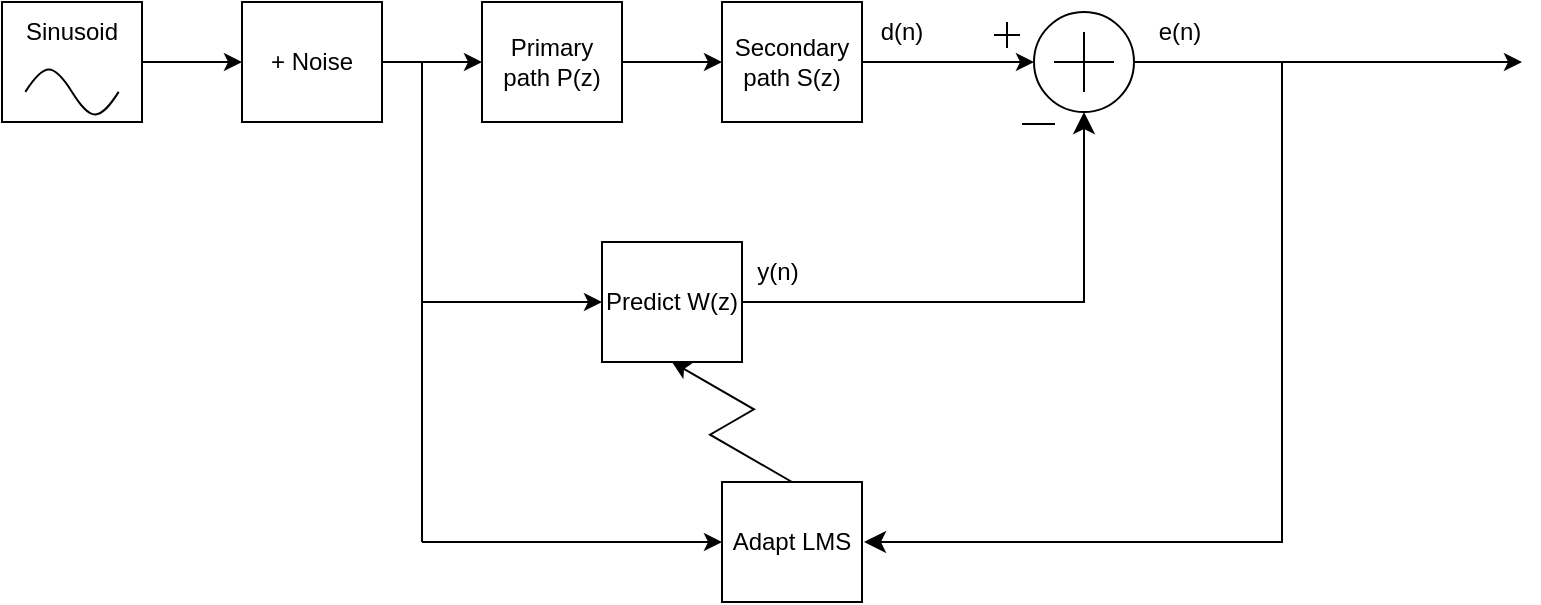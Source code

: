 <mxfile version="27.0.5">
  <diagram name="Page-1" id="FdaeDhRs-IwntTBBNvDX">
    <mxGraphModel dx="1042" dy="527" grid="1" gridSize="10" guides="1" tooltips="1" connect="1" arrows="1" fold="1" page="1" pageScale="1" pageWidth="850" pageHeight="1100" math="0" shadow="0">
      <root>
        <mxCell id="0" />
        <mxCell id="1" parent="0" />
        <mxCell id="zaIl0f02FCHLeNXVWWQf-5" value="" style="group" parent="1" vertex="1" connectable="0">
          <mxGeometry x="40" y="190" width="70" height="60" as="geometry" />
        </mxCell>
        <mxCell id="zaIl0f02FCHLeNXVWWQf-1" value="Sinusoid" style="text;html=1;align=center;verticalAlign=middle;whiteSpace=wrap;rounded=0;" parent="zaIl0f02FCHLeNXVWWQf-5" vertex="1">
          <mxGeometry width="70" height="30" as="geometry" />
        </mxCell>
        <mxCell id="zaIl0f02FCHLeNXVWWQf-2" value="" style="pointerEvents=1;verticalLabelPosition=bottom;shadow=0;dashed=0;align=center;html=1;verticalAlign=top;shape=mxgraph.electrical.waveforms.sine_wave;" parent="zaIl0f02FCHLeNXVWWQf-5" vertex="1">
          <mxGeometry x="11.667" y="30" width="46.667" height="30" as="geometry" />
        </mxCell>
        <mxCell id="zaIl0f02FCHLeNXVWWQf-4" value="" style="rounded=0;whiteSpace=wrap;html=1;fillColor=none;" parent="zaIl0f02FCHLeNXVWWQf-5" vertex="1">
          <mxGeometry width="70" height="60" as="geometry" />
        </mxCell>
        <mxCell id="zaIl0f02FCHLeNXVWWQf-6" value="+ Noise" style="rounded=0;whiteSpace=wrap;html=1;fillColor=none;" parent="1" vertex="1">
          <mxGeometry x="160" y="190" width="70" height="60" as="geometry" />
        </mxCell>
        <mxCell id="zaIl0f02FCHLeNXVWWQf-8" value="Primary path P(z)" style="rounded=0;whiteSpace=wrap;html=1;fillColor=none;" parent="1" vertex="1">
          <mxGeometry x="280" y="190" width="70" height="60" as="geometry" />
        </mxCell>
        <mxCell id="zaIl0f02FCHLeNXVWWQf-11" value="Secondary path S(z)" style="rounded=0;whiteSpace=wrap;html=1;fillColor=none;" parent="1" vertex="1">
          <mxGeometry x="400" y="190" width="70" height="60" as="geometry" />
        </mxCell>
        <mxCell id="zaIl0f02FCHLeNXVWWQf-12" value="" style="endArrow=classic;html=1;rounded=0;exitX=1;exitY=0.5;exitDx=0;exitDy=0;entryX=0;entryY=0.5;entryDx=0;entryDy=0;" parent="1" source="zaIl0f02FCHLeNXVWWQf-4" target="zaIl0f02FCHLeNXVWWQf-6" edge="1">
          <mxGeometry width="50" height="50" relative="1" as="geometry">
            <mxPoint x="210" y="380" as="sourcePoint" />
            <mxPoint x="260" y="330" as="targetPoint" />
          </mxGeometry>
        </mxCell>
        <mxCell id="zaIl0f02FCHLeNXVWWQf-13" value="" style="endArrow=classic;html=1;rounded=0;exitDx=0;exitDy=0;entryX=0;entryY=0.5;entryDx=0;entryDy=0;exitX=1;exitY=0.5;" parent="1" source="zaIl0f02FCHLeNXVWWQf-6" target="zaIl0f02FCHLeNXVWWQf-8" edge="1">
          <mxGeometry width="50" height="50" relative="1" as="geometry">
            <mxPoint x="250" y="220" as="sourcePoint" />
            <mxPoint x="300" y="290" as="targetPoint" />
          </mxGeometry>
        </mxCell>
        <mxCell id="zaIl0f02FCHLeNXVWWQf-14" value="" style="endArrow=classic;html=1;rounded=0;exitX=1;exitY=0.5;exitDx=0;exitDy=0;entryX=0;entryY=0.5;entryDx=0;entryDy=0;" parent="1" source="zaIl0f02FCHLeNXVWWQf-8" target="zaIl0f02FCHLeNXVWWQf-11" edge="1">
          <mxGeometry width="50" height="50" relative="1" as="geometry">
            <mxPoint x="420" y="320" as="sourcePoint" />
            <mxPoint x="470" y="320" as="targetPoint" />
          </mxGeometry>
        </mxCell>
        <mxCell id="zaIl0f02FCHLeNXVWWQf-16" value="" style="verticalLabelPosition=bottom;shadow=0;dashed=0;align=center;html=1;verticalAlign=top;shape=mxgraph.electrical.abstract.summation_point;fillColor=none;" parent="1" vertex="1">
          <mxGeometry x="556" y="195" width="50" height="50" as="geometry" />
        </mxCell>
        <mxCell id="zaIl0f02FCHLeNXVWWQf-17" value="" style="endArrow=classic;html=1;rounded=0;exitX=1;exitY=0.5;exitDx=0;exitDy=0;entryX=0;entryY=0.5;entryDx=0;entryDy=0;entryPerimeter=0;" parent="1" source="zaIl0f02FCHLeNXVWWQf-11" target="zaIl0f02FCHLeNXVWWQf-16" edge="1">
          <mxGeometry width="50" height="50" relative="1" as="geometry">
            <mxPoint x="530" y="360" as="sourcePoint" />
            <mxPoint x="580" y="310" as="targetPoint" />
          </mxGeometry>
        </mxCell>
        <mxCell id="zaIl0f02FCHLeNXVWWQf-18" value="" style="endArrow=classic;html=1;rounded=0;exitX=1;exitY=0.5;exitDx=0;exitDy=0;exitPerimeter=0;" parent="1" source="zaIl0f02FCHLeNXVWWQf-16" edge="1">
          <mxGeometry width="50" height="50" relative="1" as="geometry">
            <mxPoint x="680" y="320" as="sourcePoint" />
            <mxPoint x="800" y="220" as="targetPoint" />
          </mxGeometry>
        </mxCell>
        <mxCell id="zaIl0f02FCHLeNXVWWQf-21" value="Predict W(z)" style="rounded=0;whiteSpace=wrap;html=1;fillColor=none;" parent="1" vertex="1">
          <mxGeometry x="340" y="310" width="70" height="60" as="geometry" />
        </mxCell>
        <mxCell id="zaIl0f02FCHLeNXVWWQf-23" value="" style="endArrow=none;html=1;rounded=0;" parent="1" edge="1">
          <mxGeometry width="50" height="50" relative="1" as="geometry">
            <mxPoint x="250" y="460" as="sourcePoint" />
            <mxPoint x="250" y="220" as="targetPoint" />
          </mxGeometry>
        </mxCell>
        <mxCell id="zaIl0f02FCHLeNXVWWQf-25" value="" style="endArrow=classic;html=1;rounded=0;entryX=0;entryY=0.5;entryDx=0;entryDy=0;" parent="1" target="zaIl0f02FCHLeNXVWWQf-30" edge="1">
          <mxGeometry width="50" height="50" relative="1" as="geometry">
            <mxPoint x="250" y="460" as="sourcePoint" />
            <mxPoint x="500" y="460" as="targetPoint" />
          </mxGeometry>
        </mxCell>
        <mxCell id="zaIl0f02FCHLeNXVWWQf-26" value="" style="endArrow=classic;html=1;rounded=0;entryX=0;entryY=0.5;entryDx=0;entryDy=0;" parent="1" target="zaIl0f02FCHLeNXVWWQf-21" edge="1">
          <mxGeometry width="50" height="50" relative="1" as="geometry">
            <mxPoint x="250" y="340" as="sourcePoint" />
            <mxPoint x="170" y="350" as="targetPoint" />
          </mxGeometry>
        </mxCell>
        <mxCell id="zaIl0f02FCHLeNXVWWQf-29" value="" style="edgeStyle=segmentEdgeStyle;endArrow=classic;html=1;curved=0;rounded=0;endSize=8;startSize=8;entryX=0.5;entryY=1;entryDx=0;entryDy=0;entryPerimeter=0;exitX=1;exitY=0.5;exitDx=0;exitDy=0;" parent="1" source="zaIl0f02FCHLeNXVWWQf-21" target="zaIl0f02FCHLeNXVWWQf-16" edge="1">
          <mxGeometry width="50" height="50" relative="1" as="geometry">
            <mxPoint x="490" y="340" as="sourcePoint" />
            <mxPoint x="540" y="290" as="targetPoint" />
          </mxGeometry>
        </mxCell>
        <mxCell id="zaIl0f02FCHLeNXVWWQf-30" value="Adapt LMS" style="rounded=0;whiteSpace=wrap;html=1;fillColor=none;" parent="1" vertex="1">
          <mxGeometry x="400" y="430" width="70" height="60" as="geometry" />
        </mxCell>
        <mxCell id="zaIl0f02FCHLeNXVWWQf-34" value="" style="endArrow=classic;html=1;rounded=0;exitX=0.5;exitY=0;exitDx=0;exitDy=0;edgeStyle=isometricEdgeStyle;elbow=vertical;entryX=0.5;entryY=1;entryDx=0;entryDy=0;" parent="1" source="zaIl0f02FCHLeNXVWWQf-30" target="zaIl0f02FCHLeNXVWWQf-21" edge="1">
          <mxGeometry width="50" height="50" relative="1" as="geometry">
            <mxPoint x="290" y="430" as="sourcePoint" />
            <mxPoint x="300" y="280" as="targetPoint" />
          </mxGeometry>
        </mxCell>
        <mxCell id="zaIl0f02FCHLeNXVWWQf-36" value="" style="edgeStyle=segmentEdgeStyle;endArrow=classic;html=1;curved=0;rounded=0;endSize=8;startSize=8;entryX=1;entryY=0.5;entryDx=0;entryDy=0;" parent="1" edge="1">
          <mxGeometry width="50" height="50" relative="1" as="geometry">
            <mxPoint x="641" y="220" as="sourcePoint" />
            <mxPoint x="471" y="460" as="targetPoint" />
            <Array as="points">
              <mxPoint x="680" y="220" />
              <mxPoint x="680" y="460" />
            </Array>
          </mxGeometry>
        </mxCell>
        <mxCell id="zaIl0f02FCHLeNXVWWQf-41" value="" style="group;aspect=fixed;" parent="1" vertex="1" connectable="0">
          <mxGeometry x="536" y="200" width="13" height="13" as="geometry" />
        </mxCell>
        <mxCell id="zaIl0f02FCHLeNXVWWQf-38" value="" style="endArrow=none;html=1;rounded=0;" parent="zaIl0f02FCHLeNXVWWQf-41" edge="1">
          <mxGeometry width="50" height="50" relative="1" as="geometry">
            <mxPoint x="6.5" y="13" as="sourcePoint" />
            <mxPoint x="6.5" as="targetPoint" />
          </mxGeometry>
        </mxCell>
        <mxCell id="zaIl0f02FCHLeNXVWWQf-40" value="" style="endArrow=none;html=1;rounded=0;" parent="zaIl0f02FCHLeNXVWWQf-41" edge="1">
          <mxGeometry width="50" height="50" relative="1" as="geometry">
            <mxPoint y="6.5" as="sourcePoint" />
            <mxPoint x="13" y="6.5" as="targetPoint" />
          </mxGeometry>
        </mxCell>
        <mxCell id="zaIl0f02FCHLeNXVWWQf-42" value="" style="endArrow=none;html=1;rounded=0;" parent="1" edge="1">
          <mxGeometry width="50" height="50" relative="1" as="geometry">
            <mxPoint x="550" y="251" as="sourcePoint" />
            <mxPoint x="566.5" y="251" as="targetPoint" />
          </mxGeometry>
        </mxCell>
        <mxCell id="zaIl0f02FCHLeNXVWWQf-43" value="d(n)" style="text;html=1;align=center;verticalAlign=middle;whiteSpace=wrap;rounded=0;" parent="1" vertex="1">
          <mxGeometry x="460" y="190" width="60" height="30" as="geometry" />
        </mxCell>
        <mxCell id="zaIl0f02FCHLeNXVWWQf-44" value="y(n)" style="text;html=1;align=center;verticalAlign=middle;whiteSpace=wrap;rounded=0;" parent="1" vertex="1">
          <mxGeometry x="398" y="310" width="60" height="30" as="geometry" />
        </mxCell>
        <mxCell id="zaIl0f02FCHLeNXVWWQf-45" value="e(n)" style="text;html=1;align=center;verticalAlign=middle;whiteSpace=wrap;rounded=0;" parent="1" vertex="1">
          <mxGeometry x="599" y="190" width="60" height="30" as="geometry" />
        </mxCell>
      </root>
    </mxGraphModel>
  </diagram>
</mxfile>
